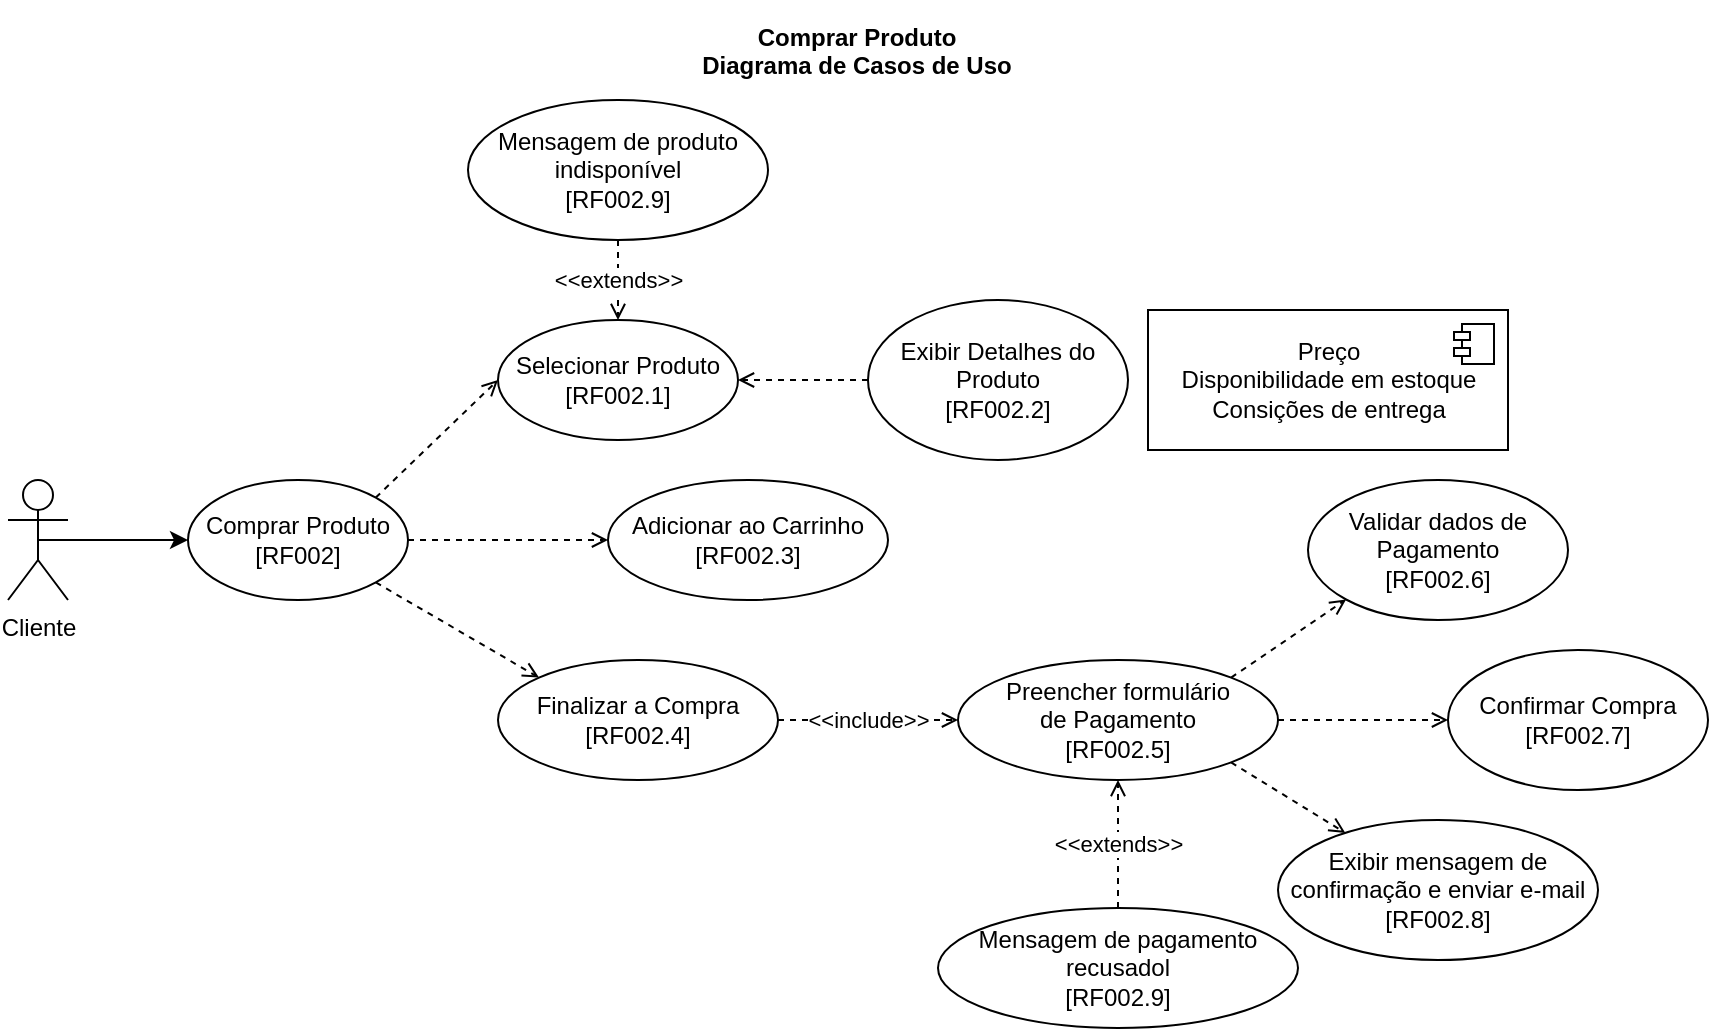 <mxfile version="20.8.20" type="device"><diagram name="Página-1" id="ePxVD3ezcIkTYWJnUO7n"><mxGraphModel dx="1434" dy="788" grid="1" gridSize="10" guides="1" tooltips="1" connect="1" arrows="1" fold="1" page="1" pageScale="1" pageWidth="1169" pageHeight="827" math="0" shadow="0"><root><mxCell id="0"/><mxCell id="1" parent="0"/><mxCell id="zxqCrx8Q9cnH9iCeOtSV-9" style="rounded=0;orthogonalLoop=1;jettySize=auto;html=1;exitX=0.5;exitY=0.5;exitDx=0;exitDy=0;exitPerimeter=0;entryX=0;entryY=0.5;entryDx=0;entryDy=0;" edge="1" parent="1" source="zxqCrx8Q9cnH9iCeOtSV-1" target="zxqCrx8Q9cnH9iCeOtSV-2"><mxGeometry relative="1" as="geometry"/></mxCell><mxCell id="zxqCrx8Q9cnH9iCeOtSV-1" value="Cliente" style="shape=umlActor;verticalLabelPosition=bottom;verticalAlign=top;html=1;" vertex="1" parent="1"><mxGeometry x="160" y="270" width="30" height="60" as="geometry"/></mxCell><mxCell id="zxqCrx8Q9cnH9iCeOtSV-8" style="rounded=0;orthogonalLoop=1;jettySize=auto;html=1;exitX=1;exitY=0;exitDx=0;exitDy=0;entryX=0;entryY=0.5;entryDx=0;entryDy=0;endArrow=open;endFill=0;dashed=1;" edge="1" parent="1" source="zxqCrx8Q9cnH9iCeOtSV-2" target="zxqCrx8Q9cnH9iCeOtSV-3"><mxGeometry relative="1" as="geometry"/></mxCell><mxCell id="zxqCrx8Q9cnH9iCeOtSV-10" style="edgeStyle=none;rounded=0;orthogonalLoop=1;jettySize=auto;html=1;exitX=1;exitY=0.5;exitDx=0;exitDy=0;entryX=0;entryY=0.5;entryDx=0;entryDy=0;dashed=1;endArrow=open;endFill=0;" edge="1" parent="1" source="zxqCrx8Q9cnH9iCeOtSV-2" target="zxqCrx8Q9cnH9iCeOtSV-7"><mxGeometry relative="1" as="geometry"/></mxCell><mxCell id="zxqCrx8Q9cnH9iCeOtSV-13" style="edgeStyle=none;rounded=0;orthogonalLoop=1;jettySize=auto;html=1;exitX=1;exitY=1;exitDx=0;exitDy=0;entryX=0;entryY=0;entryDx=0;entryDy=0;dashed=1;endArrow=open;endFill=0;" edge="1" parent="1" source="zxqCrx8Q9cnH9iCeOtSV-2" target="zxqCrx8Q9cnH9iCeOtSV-12"><mxGeometry relative="1" as="geometry"/></mxCell><mxCell id="zxqCrx8Q9cnH9iCeOtSV-2" value="Comprar Produto&lt;br&gt;[RF002]" style="ellipse;whiteSpace=wrap;html=1;" vertex="1" parent="1"><mxGeometry x="250" y="270" width="110" height="60" as="geometry"/></mxCell><mxCell id="zxqCrx8Q9cnH9iCeOtSV-3" value="Selecionar Produto&lt;br&gt;[RF002.1]" style="ellipse;whiteSpace=wrap;html=1;" vertex="1" parent="1"><mxGeometry x="405" y="190" width="120" height="60" as="geometry"/></mxCell><mxCell id="zxqCrx8Q9cnH9iCeOtSV-11" style="edgeStyle=none;rounded=0;orthogonalLoop=1;jettySize=auto;html=1;exitX=0;exitY=0.5;exitDx=0;exitDy=0;entryX=1;entryY=0.5;entryDx=0;entryDy=0;dashed=1;endArrow=open;endFill=0;" edge="1" parent="1" source="zxqCrx8Q9cnH9iCeOtSV-4" target="zxqCrx8Q9cnH9iCeOtSV-3"><mxGeometry relative="1" as="geometry"/></mxCell><mxCell id="zxqCrx8Q9cnH9iCeOtSV-4" value="Exibir Detalhes do Produto&lt;br&gt;[RF002.2]" style="ellipse;whiteSpace=wrap;html=1;" vertex="1" parent="1"><mxGeometry x="590" y="180" width="130" height="80" as="geometry"/></mxCell><mxCell id="zxqCrx8Q9cnH9iCeOtSV-5" value="Preço&lt;br&gt;Disponibilidade em estoque&lt;br&gt;Consições de entrega" style="html=1;dropTarget=0;" vertex="1" parent="1"><mxGeometry x="730" y="185" width="180" height="70" as="geometry"/></mxCell><mxCell id="zxqCrx8Q9cnH9iCeOtSV-6" value="" style="shape=module;jettyWidth=8;jettyHeight=4;" vertex="1" parent="zxqCrx8Q9cnH9iCeOtSV-5"><mxGeometry x="1" width="20" height="20" relative="1" as="geometry"><mxPoint x="-27" y="7" as="offset"/></mxGeometry></mxCell><mxCell id="zxqCrx8Q9cnH9iCeOtSV-7" value="Adicionar ao Carrinho&lt;br&gt;[RF002.3]" style="ellipse;whiteSpace=wrap;html=1;" vertex="1" parent="1"><mxGeometry x="460" y="270" width="140" height="60" as="geometry"/></mxCell><mxCell id="zxqCrx8Q9cnH9iCeOtSV-15" value="&amp;lt;&amp;lt;include&amp;gt;&amp;gt;" style="edgeStyle=none;rounded=0;orthogonalLoop=1;jettySize=auto;html=1;exitX=1;exitY=0.5;exitDx=0;exitDy=0;entryX=0;entryY=0.5;entryDx=0;entryDy=0;dashed=1;endArrow=open;endFill=0;" edge="1" parent="1" source="zxqCrx8Q9cnH9iCeOtSV-12" target="zxqCrx8Q9cnH9iCeOtSV-14"><mxGeometry relative="1" as="geometry"/></mxCell><mxCell id="zxqCrx8Q9cnH9iCeOtSV-12" value="Finalizar a Compra&lt;br&gt;[RF002.4]" style="ellipse;whiteSpace=wrap;html=1;" vertex="1" parent="1"><mxGeometry x="405" y="360" width="140" height="60" as="geometry"/></mxCell><mxCell id="zxqCrx8Q9cnH9iCeOtSV-19" style="edgeStyle=none;rounded=0;orthogonalLoop=1;jettySize=auto;html=1;exitX=1;exitY=0;exitDx=0;exitDy=0;dashed=1;endArrow=open;endFill=0;entryX=0;entryY=1;entryDx=0;entryDy=0;" edge="1" parent="1" source="zxqCrx8Q9cnH9iCeOtSV-14" target="zxqCrx8Q9cnH9iCeOtSV-16"><mxGeometry relative="1" as="geometry"><mxPoint x="820" y="330" as="targetPoint"/></mxGeometry></mxCell><mxCell id="zxqCrx8Q9cnH9iCeOtSV-20" style="edgeStyle=none;rounded=0;orthogonalLoop=1;jettySize=auto;html=1;exitX=1;exitY=0.5;exitDx=0;exitDy=0;entryX=0;entryY=0.5;entryDx=0;entryDy=0;dashed=1;endArrow=open;endFill=0;" edge="1" parent="1" source="zxqCrx8Q9cnH9iCeOtSV-14" target="zxqCrx8Q9cnH9iCeOtSV-17"><mxGeometry relative="1" as="geometry"/></mxCell><mxCell id="zxqCrx8Q9cnH9iCeOtSV-21" style="edgeStyle=none;rounded=0;orthogonalLoop=1;jettySize=auto;html=1;exitX=1;exitY=1;exitDx=0;exitDy=0;dashed=1;endArrow=open;endFill=0;" edge="1" parent="1" source="zxqCrx8Q9cnH9iCeOtSV-14" target="zxqCrx8Q9cnH9iCeOtSV-18"><mxGeometry relative="1" as="geometry"/></mxCell><mxCell id="zxqCrx8Q9cnH9iCeOtSV-14" value="Preencher formulário&lt;br&gt;de Pagamento&lt;br&gt;[RF002.5]" style="ellipse;whiteSpace=wrap;html=1;" vertex="1" parent="1"><mxGeometry x="635" y="360" width="160" height="60" as="geometry"/></mxCell><mxCell id="zxqCrx8Q9cnH9iCeOtSV-16" value="Validar dados de Pagamento&lt;br&gt;[RF002.6]" style="ellipse;whiteSpace=wrap;html=1;" vertex="1" parent="1"><mxGeometry x="810" y="270" width="130" height="70" as="geometry"/></mxCell><mxCell id="zxqCrx8Q9cnH9iCeOtSV-17" value="Confirmar Compra&lt;br&gt;[RF002.7]" style="ellipse;whiteSpace=wrap;html=1;" vertex="1" parent="1"><mxGeometry x="880" y="355" width="130" height="70" as="geometry"/></mxCell><mxCell id="zxqCrx8Q9cnH9iCeOtSV-18" value="Exibir mensagem de confirmação e enviar e-mail&lt;br&gt;[RF002.8]" style="ellipse;whiteSpace=wrap;html=1;" vertex="1" parent="1"><mxGeometry x="795" y="440" width="160" height="70" as="geometry"/></mxCell><mxCell id="zxqCrx8Q9cnH9iCeOtSV-23" value="&amp;lt;&amp;lt;extends&amp;gt;&amp;gt;" style="edgeStyle=none;rounded=0;orthogonalLoop=1;jettySize=auto;html=1;exitX=0.5;exitY=1;exitDx=0;exitDy=0;dashed=1;endArrow=open;endFill=0;entryX=0.5;entryY=0;entryDx=0;entryDy=0;" edge="1" parent="1" source="zxqCrx8Q9cnH9iCeOtSV-22" target="zxqCrx8Q9cnH9iCeOtSV-3"><mxGeometry relative="1" as="geometry"><mxPoint x="305" y="270" as="targetPoint"/></mxGeometry></mxCell><mxCell id="zxqCrx8Q9cnH9iCeOtSV-22" value="Mensagem de produto indisponível&lt;br&gt;[RF002.9]" style="ellipse;whiteSpace=wrap;html=1;" vertex="1" parent="1"><mxGeometry x="390" y="80" width="150" height="70" as="geometry"/></mxCell><mxCell id="zxqCrx8Q9cnH9iCeOtSV-25" value="&amp;lt;&amp;lt;extends&amp;gt;&amp;gt;" style="edgeStyle=none;rounded=0;orthogonalLoop=1;jettySize=auto;html=1;exitX=0.5;exitY=0;exitDx=0;exitDy=0;entryX=0.5;entryY=1;entryDx=0;entryDy=0;dashed=1;endArrow=open;endFill=0;" edge="1" parent="1" source="zxqCrx8Q9cnH9iCeOtSV-24" target="zxqCrx8Q9cnH9iCeOtSV-14"><mxGeometry relative="1" as="geometry"/></mxCell><mxCell id="zxqCrx8Q9cnH9iCeOtSV-24" value="Mensagem de pagamento recusadol&lt;br&gt;[RF002.9]" style="ellipse;whiteSpace=wrap;html=1;" vertex="1" parent="1"><mxGeometry x="625" y="484" width="180" height="60" as="geometry"/></mxCell><mxCell id="zxqCrx8Q9cnH9iCeOtSV-26" value="Comprar Produto&#10;Diagrama de Casos de Uso" style="text;align=center;fontStyle=1;verticalAlign=middle;spacingLeft=3;spacingRight=3;strokeColor=none;rotatable=0;points=[[0,0.5],[1,0.5]];portConstraint=eastwest;" vertex="1" parent="1"><mxGeometry x="487" y="30" width="195" height="50" as="geometry"/></mxCell></root></mxGraphModel></diagram></mxfile>
